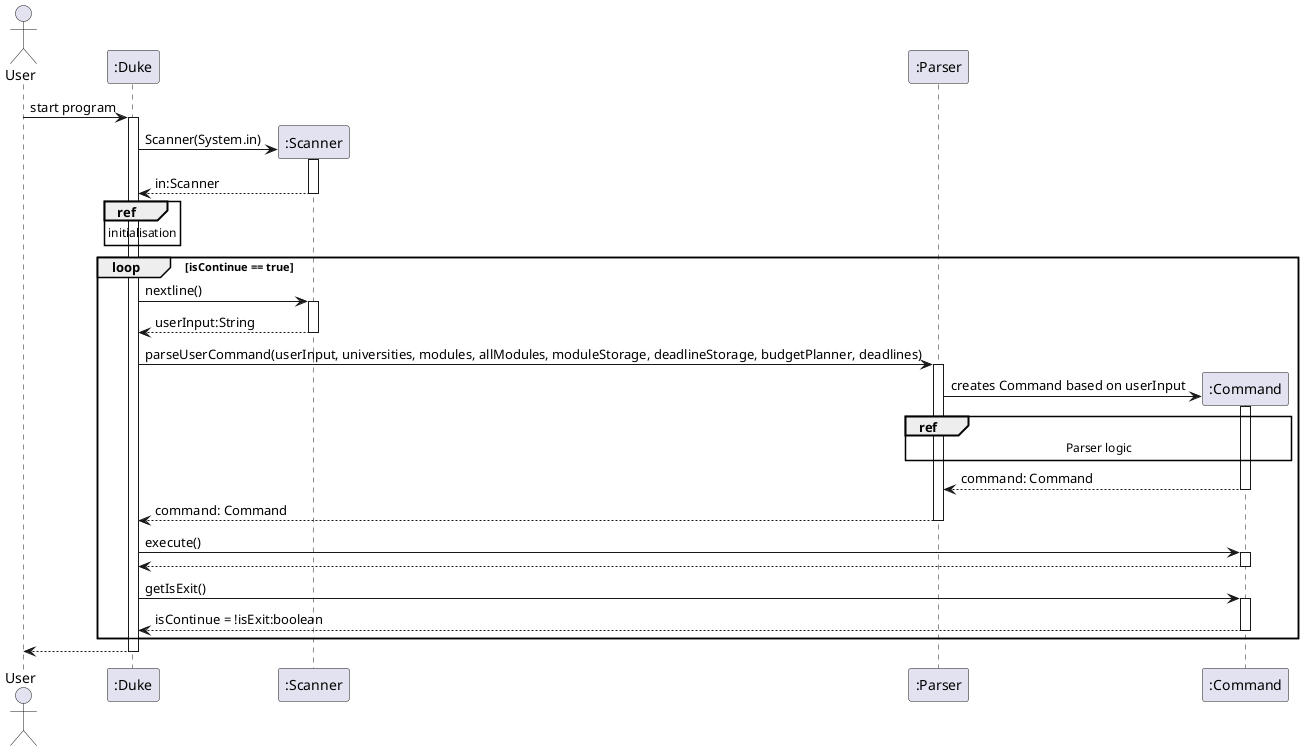 @startuml
'https://plantuml.com/sequence-diagram
actor User
User -> ":Duke" : start program
activate ":Duke"
create ":Scanner"
":Duke" -> ":Scanner" : Scanner(System.in)
activate ":Scanner"
":Duke" <-- ":Scanner" : in:Scanner
deactivate ":Scanner"
ref over ":Duke"
initialisation
end
loop isContinue == true
":Duke" -> ":Scanner" : nextline()
activate ":Scanner"
":Duke" <-- ":Scanner" : userInput:String
deactivate ":Scanner"
":Duke" -> ":Parser" : parseUserCommand(userInput, universities, modules, allModules, moduleStorage, deadlineStorage, budgetPlanner, deadlines)
activate ":Parser"
create ":Command"
":Parser" -> ":Command" : creates Command based on userInput
activate ":Command"
ref over ":Parser", ":Command"
Parser logic
end
":Parser" <-- ":Command" : command: Command
deactivate ":Command"
":Duke" <-- ":Parser" : command: Command
deactivate ":Parser"
":Duke" -> ":Command" : execute()
activate ":Command"
":Duke" <-- ":Command"
deactivate ":Command"
":Duke" -> ":Command" : getIsExit()
activate ":Command"
":Duke" <-- ":Command" : isContinue = !isExit:boolean
deactivate ":Command"
end
":Duke" --> User
deactivate ":Duke"


@enduml